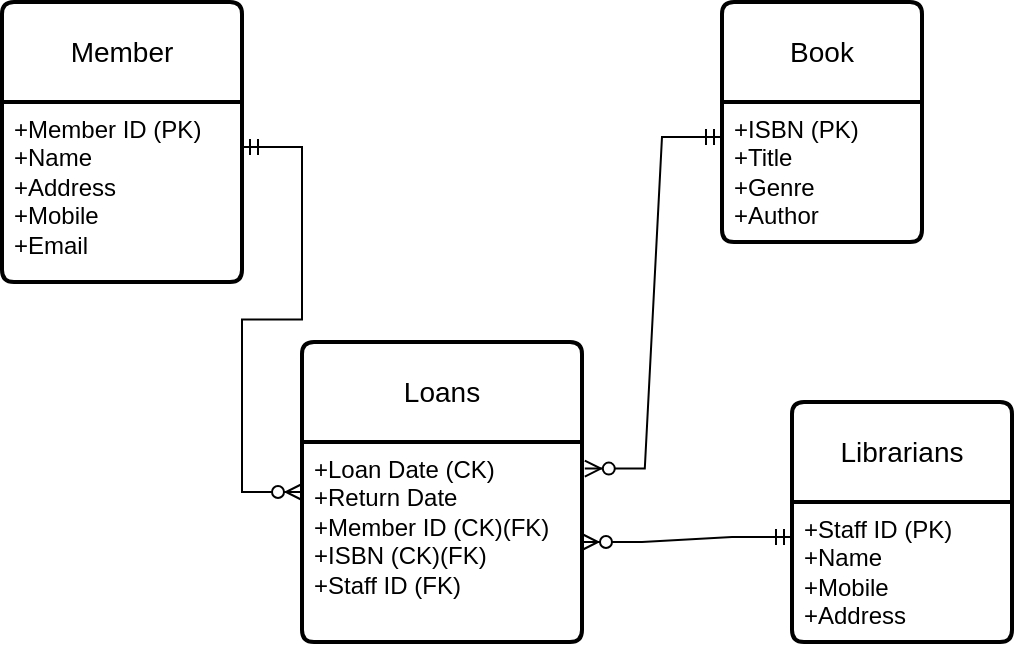 <mxfile version="24.4.9" type="github">
  <diagram name="Page-1" id="GdCb9U8O7wZpwN62sQ-e">
    <mxGraphModel dx="545" dy="353" grid="1" gridSize="10" guides="1" tooltips="1" connect="1" arrows="1" fold="1" page="1" pageScale="1" pageWidth="850" pageHeight="1100" math="0" shadow="0">
      <root>
        <mxCell id="0" />
        <mxCell id="1" parent="0" />
        <mxCell id="bn6MlCVHY6HRNkUqiRWb-6" value="Book" style="swimlane;childLayout=stackLayout;horizontal=1;startSize=50;horizontalStack=0;rounded=1;fontSize=14;fontStyle=0;strokeWidth=2;resizeParent=0;resizeLast=1;shadow=0;dashed=0;align=center;arcSize=4;whiteSpace=wrap;html=1;" vertex="1" parent="1">
          <mxGeometry x="390" y="260" width="100" height="120" as="geometry" />
        </mxCell>
        <mxCell id="bn6MlCVHY6HRNkUqiRWb-7" value="+ISBN (PK)&lt;br&gt;+Title&lt;br&gt;+Genre&lt;div&gt;+Author&lt;/div&gt;" style="align=left;strokeColor=none;fillColor=none;spacingLeft=4;fontSize=12;verticalAlign=top;resizable=0;rotatable=0;part=1;html=1;" vertex="1" parent="bn6MlCVHY6HRNkUqiRWb-6">
          <mxGeometry y="50" width="100" height="70" as="geometry" />
        </mxCell>
        <mxCell id="bn6MlCVHY6HRNkUqiRWb-8" value="Member" style="swimlane;childLayout=stackLayout;horizontal=1;startSize=50;horizontalStack=0;rounded=1;fontSize=14;fontStyle=0;strokeWidth=2;resizeParent=0;resizeLast=1;shadow=0;dashed=0;align=center;arcSize=4;whiteSpace=wrap;html=1;" vertex="1" parent="1">
          <mxGeometry x="30" y="260" width="120" height="140" as="geometry" />
        </mxCell>
        <mxCell id="bn6MlCVHY6HRNkUqiRWb-9" value="+Member ID (PK)&lt;br&gt;+Name&lt;br&gt;+Address&lt;div&gt;+Mobile&lt;/div&gt;&lt;div&gt;+Email&lt;/div&gt;" style="align=left;strokeColor=none;fillColor=none;spacingLeft=4;fontSize=12;verticalAlign=top;resizable=0;rotatable=0;part=1;html=1;" vertex="1" parent="bn6MlCVHY6HRNkUqiRWb-8">
          <mxGeometry y="50" width="120" height="90" as="geometry" />
        </mxCell>
        <mxCell id="bn6MlCVHY6HRNkUqiRWb-10" value="Loans" style="swimlane;childLayout=stackLayout;horizontal=1;startSize=50;horizontalStack=0;rounded=1;fontSize=14;fontStyle=0;strokeWidth=2;resizeParent=0;resizeLast=1;shadow=0;dashed=0;align=center;arcSize=4;whiteSpace=wrap;html=1;" vertex="1" parent="1">
          <mxGeometry x="180" y="430" width="140" height="150" as="geometry" />
        </mxCell>
        <mxCell id="bn6MlCVHY6HRNkUqiRWb-11" value="+Loan Date (CK)&lt;br&gt;+Return Date&lt;br&gt;+Member ID (CK)(FK)&lt;div&gt;+ISBN (CK)(FK)&lt;/div&gt;&lt;div&gt;+Staff ID (FK)&lt;/div&gt;" style="align=left;strokeColor=none;fillColor=none;spacingLeft=4;fontSize=12;verticalAlign=top;resizable=0;rotatable=0;part=1;html=1;" vertex="1" parent="bn6MlCVHY6HRNkUqiRWb-10">
          <mxGeometry y="50" width="140" height="100" as="geometry" />
        </mxCell>
        <mxCell id="bn6MlCVHY6HRNkUqiRWb-12" value="" style="edgeStyle=entityRelationEdgeStyle;fontSize=12;html=1;endArrow=ERzeroToMany;startArrow=ERmandOne;rounded=0;exitX=1;exitY=0.25;exitDx=0;exitDy=0;entryX=0;entryY=0.5;entryDx=0;entryDy=0;" edge="1" parent="1" source="bn6MlCVHY6HRNkUqiRWb-9" target="bn6MlCVHY6HRNkUqiRWb-10">
          <mxGeometry width="100" height="100" relative="1" as="geometry">
            <mxPoint x="250" y="480" as="sourcePoint" />
            <mxPoint x="350" y="380" as="targetPoint" />
          </mxGeometry>
        </mxCell>
        <mxCell id="bn6MlCVHY6HRNkUqiRWb-14" value="" style="edgeStyle=entityRelationEdgeStyle;fontSize=12;html=1;endArrow=ERzeroToMany;startArrow=ERmandOne;rounded=0;exitX=0;exitY=0.25;exitDx=0;exitDy=0;entryX=1.01;entryY=0.133;entryDx=0;entryDy=0;entryPerimeter=0;" edge="1" parent="1" source="bn6MlCVHY6HRNkUqiRWb-7" target="bn6MlCVHY6HRNkUqiRWb-11">
          <mxGeometry width="100" height="100" relative="1" as="geometry">
            <mxPoint x="310" y="310" as="sourcePoint" />
            <mxPoint x="370" y="472" as="targetPoint" />
          </mxGeometry>
        </mxCell>
        <mxCell id="bn6MlCVHY6HRNkUqiRWb-16" value="Librarians" style="swimlane;childLayout=stackLayout;horizontal=1;startSize=50;horizontalStack=0;rounded=1;fontSize=14;fontStyle=0;strokeWidth=2;resizeParent=0;resizeLast=1;shadow=0;dashed=0;align=center;arcSize=4;whiteSpace=wrap;html=1;" vertex="1" parent="1">
          <mxGeometry x="425" y="460" width="110" height="120" as="geometry" />
        </mxCell>
        <mxCell id="bn6MlCVHY6HRNkUqiRWb-17" value="+Staff ID (PK)&lt;div&gt;+Name&lt;/div&gt;&lt;div&gt;+Mobile&lt;/div&gt;&lt;div&gt;+Address&lt;/div&gt;" style="align=left;strokeColor=none;fillColor=none;spacingLeft=4;fontSize=12;verticalAlign=top;resizable=0;rotatable=0;part=1;html=1;" vertex="1" parent="bn6MlCVHY6HRNkUqiRWb-16">
          <mxGeometry y="50" width="110" height="70" as="geometry" />
        </mxCell>
        <mxCell id="bn6MlCVHY6HRNkUqiRWb-18" value="" style="edgeStyle=entityRelationEdgeStyle;fontSize=12;html=1;endArrow=ERzeroToMany;startArrow=ERmandOne;rounded=0;exitX=0;exitY=0.25;exitDx=0;exitDy=0;entryX=1;entryY=0.5;entryDx=0;entryDy=0;" edge="1" parent="1" source="bn6MlCVHY6HRNkUqiRWb-17" target="bn6MlCVHY6HRNkUqiRWb-11">
          <mxGeometry width="100" height="100" relative="1" as="geometry">
            <mxPoint x="400" y="338" as="sourcePoint" />
            <mxPoint x="331" y="503" as="targetPoint" />
          </mxGeometry>
        </mxCell>
      </root>
    </mxGraphModel>
  </diagram>
</mxfile>
